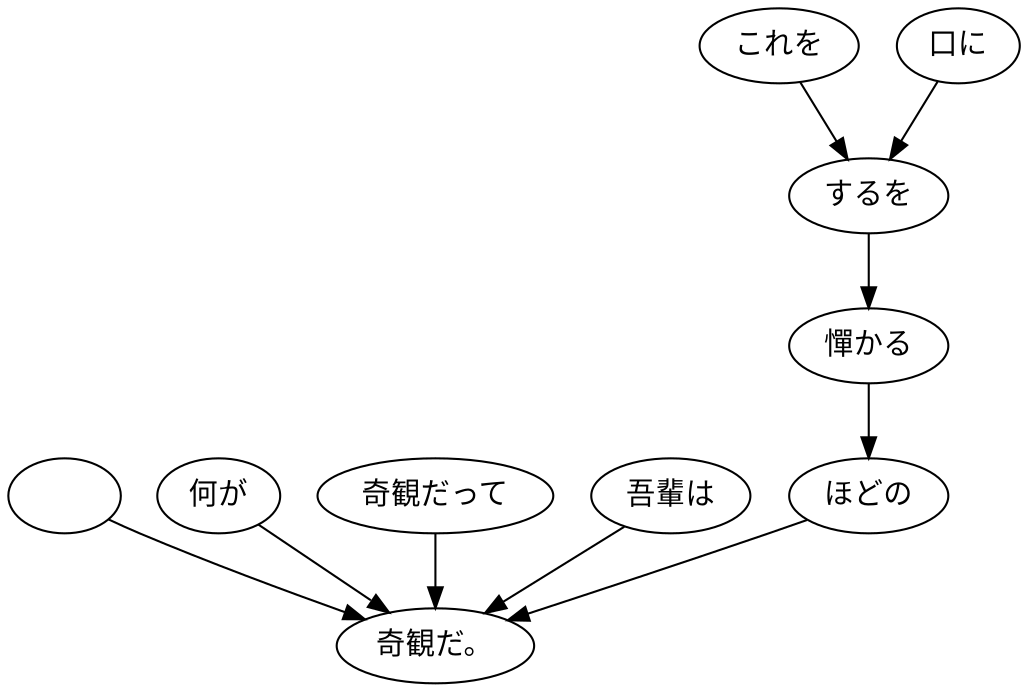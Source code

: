 digraph graph4249 {
	node0 [label="　"];
	node1 [label="何が"];
	node2 [label="奇観だって"];
	node3 [label="吾輩は"];
	node4 [label="これを"];
	node5 [label="口に"];
	node6 [label="するを"];
	node7 [label="憚かる"];
	node8 [label="ほどの"];
	node9 [label="奇観だ。"];
	node0 -> node9;
	node1 -> node9;
	node2 -> node9;
	node3 -> node9;
	node4 -> node6;
	node5 -> node6;
	node6 -> node7;
	node7 -> node8;
	node8 -> node9;
}
